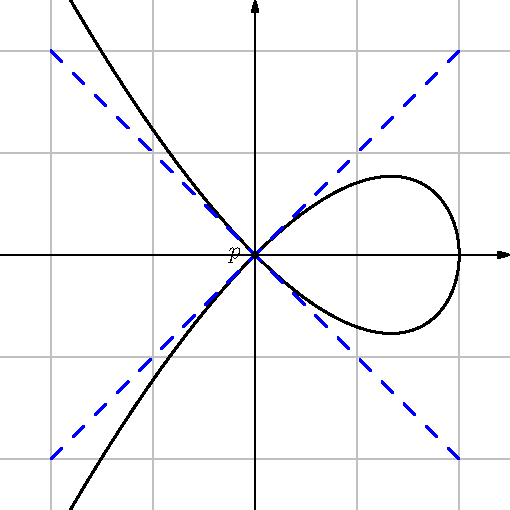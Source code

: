 import contour; import graph;
size(9cm);
real xmin = -1.25, xmax = 1.25, ymin = -1.25, ymax = 1.25; 
pen cqcqcq = rgb(0.7529411764705882,0.7529411764705882,0.7529411764705882); 
 
/* draw grid of horizontal/vertical lines */
pen gridstyle = linewidth(0.7) + cqcqcq; real gridx = 0.5, gridy = 0.5; /* grid intervals */
for(real i = ceil(xmin/gridx)*gridx; i <= floor(xmax/gridx)*gridx; i += gridx)
 draw((i,ymin)--(i,ymax), gridstyle);
for(real i = ceil(ymin/gridy)*gridy; i <= floor(ymax/gridy)*gridy; i += gridy)
 draw((xmin,i)--(xmax,i), gridstyle);
 /* end grid */ 

Label laxis; laxis.p = fontsize(10); 
yaxis(ymin, ymax, EndArrow(6), above = true);
xaxis(xmin, xmax, EndArrow(6), above = true);


real implicitf1 (real x, real y) { return 1.0*y^2-1.0*x^2 + x^3; } 
draw(contour(implicitf1, (xmin,ymin), (xmax,ymax), new real[]{0}, 500), linewidth(1)); 
draw((-1,-1)--(1,1), linewidth(1)+dashed+blue);
draw((-1,1)--(1,-1), linewidth(1)+dashed+blue);
 /* dots and labels */
dot((0,0));
label("$p$", dir(180)*0.1);
clip((xmin,ymin)--(xmin,ymax)--(xmax,ymax)--(xmax,ymin)--cycle); 
 /* end of picture */
